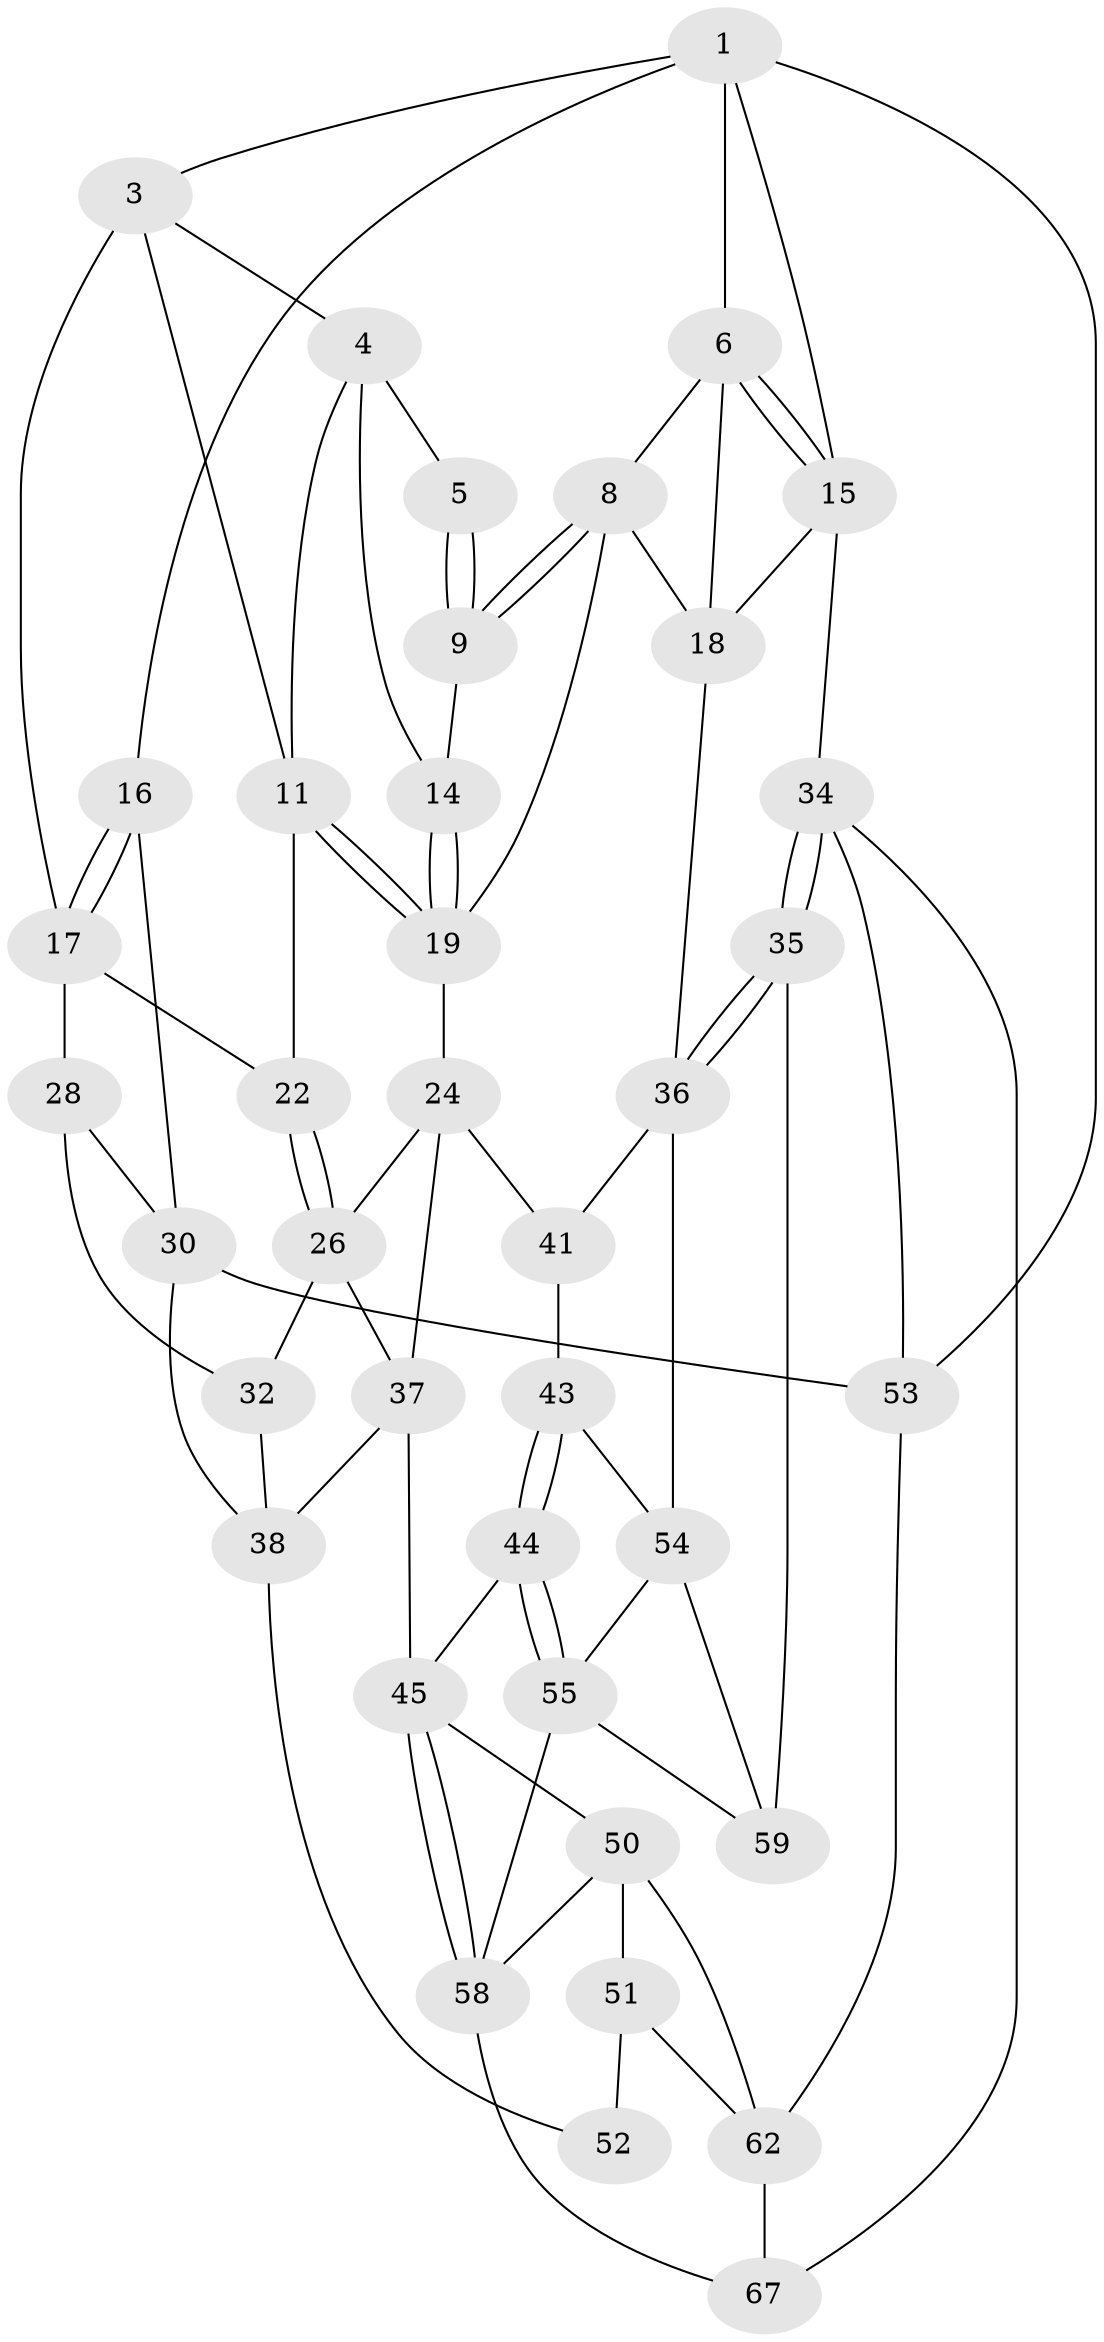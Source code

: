 // Generated by graph-tools (version 1.1) at 2025/52/02/27/25 19:52:37]
// undirected, 39 vertices, 82 edges
graph export_dot {
graph [start="1"]
  node [color=gray90,style=filled];
  1 [pos="+0.8551115802767015+0",super="+2"];
  3 [pos="+0.18657506619361497+0",super="+13"];
  4 [pos="+0.5054053624161013+0",super="+10"];
  5 [pos="+0.6142336797755366+0"];
  6 [pos="+0.8880353529377762+0.11035936976533202",super="+7"];
  8 [pos="+0.8288377083675329+0.20741775563932122",super="+20"];
  9 [pos="+0.7796428319615137+0.18193920516829834"];
  11 [pos="+0.4824183006062017+0.07815416071188756",super="+12"];
  14 [pos="+0.7222262952100449+0.19058326720488974"];
  15 [pos="+1+0.022594906347580858"];
  16 [pos="+0+0.19611574312310281"];
  17 [pos="+0.035401696867251614+0.1981019789064294",super="+23"];
  18 [pos="+1+0.2254559187189491",super="+27"];
  19 [pos="+0.5715836203585922+0.281176086999225",super="+21"];
  22 [pos="+0.32151618578200136+0.2301854389241644"];
  24 [pos="+0.5247137505492712+0.45553925551037355",super="+25"];
  26 [pos="+0.41254431883444215+0.41983132586279276",super="+31"];
  28 [pos="+0.1307117238985997+0.3860303941903286",super="+29"];
  30 [pos="+0+0.5201335094217437",super="+49"];
  32 [pos="+0.2410802429975633+0.4383858223597915",super="+33"];
  34 [pos="+1+1",super="+66"];
  35 [pos="+1+0.6926996130935341",super="+65"];
  36 [pos="+1+0.6438562665457692",super="+40"];
  37 [pos="+0.21623623695739888+0.6653930385819918",super="+39"];
  38 [pos="+0.18408075307898847+0.6519536896648379",super="+48"];
  41 [pos="+0.7247245626649779+0.6271802639760727",super="+42"];
  43 [pos="+0.5164737282854663+0.5221348481548835",super="+47"];
  44 [pos="+0.38237187685919827+0.7386558122117916"];
  45 [pos="+0.3544209159984493+0.7432942650739329",super="+46"];
  50 [pos="+0.26801376450612147+0.7875963531853187",super="+61"];
  51 [pos="+0.16558639337531686+0.8269272172373031",super="+63"];
  52 [pos="+0.05469814883578954+0.8225469289885201"];
  53 [pos="+0+1"];
  54 [pos="+0.5111891725431614+0.7695551686189012",super="+56"];
  55 [pos="+0.5059624449895345+0.7704750772209497",super="+57"];
  58 [pos="+0.41615761816570623+0.9049552418979095",super="+60"];
  59 [pos="+0.6384439340318966+1"];
  62 [pos="+0.135685734748587+0.9425945823376979",super="+64"];
  67 [pos="+0.2894095313792763+1"];
  1 -- 6;
  1 -- 15;
  1 -- 16;
  1 -- 3;
  1 -- 53;
  3 -- 4;
  3 -- 17;
  3 -- 11;
  4 -- 5;
  4 -- 11;
  4 -- 14;
  5 -- 9;
  5 -- 9;
  6 -- 15;
  6 -- 15;
  6 -- 8;
  6 -- 18;
  8 -- 9;
  8 -- 9;
  8 -- 19;
  8 -- 18;
  9 -- 14;
  11 -- 19;
  11 -- 19;
  11 -- 22;
  14 -- 19;
  14 -- 19;
  15 -- 18;
  15 -- 34;
  16 -- 17;
  16 -- 17;
  16 -- 30;
  17 -- 28;
  17 -- 22;
  18 -- 36;
  19 -- 24;
  22 -- 26;
  22 -- 26;
  24 -- 26;
  24 -- 37;
  24 -- 41;
  26 -- 32;
  26 -- 37;
  28 -- 32 [weight=2];
  28 -- 30;
  30 -- 53;
  30 -- 38;
  32 -- 38;
  34 -- 35 [weight=2];
  34 -- 35;
  34 -- 53;
  34 -- 67;
  35 -- 36;
  35 -- 36;
  35 -- 59;
  36 -- 41;
  36 -- 54;
  37 -- 38;
  37 -- 45;
  38 -- 52;
  41 -- 43 [weight=2];
  43 -- 44;
  43 -- 44;
  43 -- 54;
  44 -- 45;
  44 -- 55;
  44 -- 55;
  45 -- 58;
  45 -- 58;
  45 -- 50;
  50 -- 51;
  50 -- 58;
  50 -- 62;
  51 -- 52 [weight=2];
  51 -- 62;
  53 -- 62;
  54 -- 55;
  54 -- 59;
  55 -- 58;
  55 -- 59;
  58 -- 67;
  62 -- 67;
}
